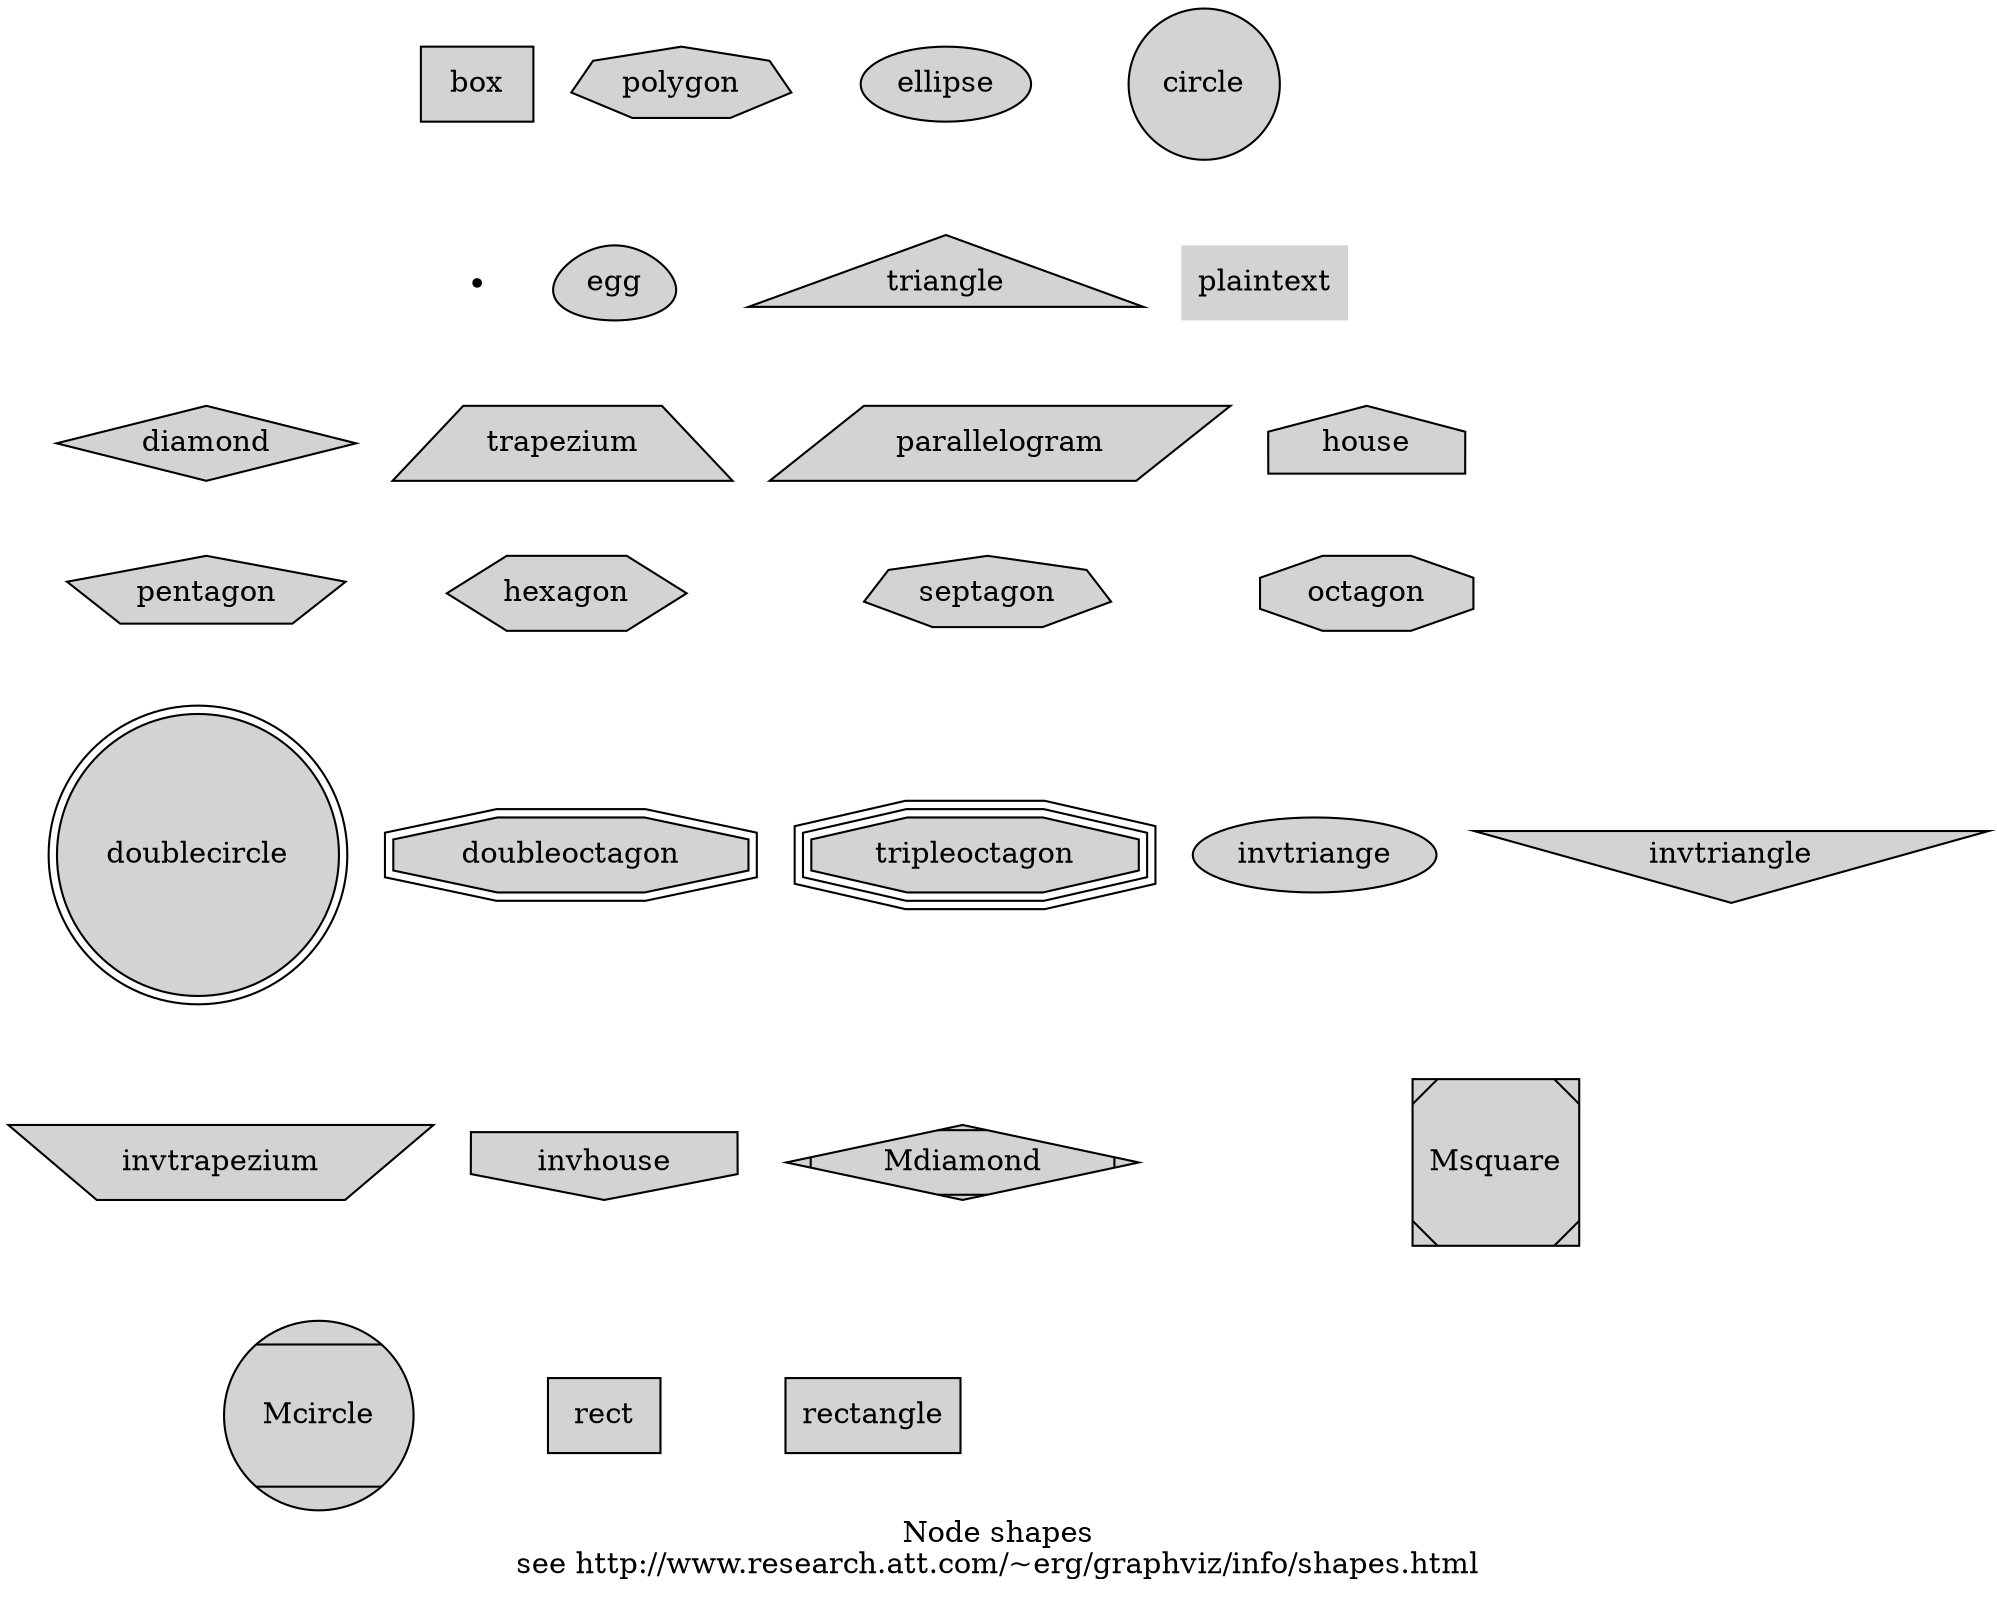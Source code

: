 digraph test {

 graph [label="Node shapes\nsee http://www.research.att.com/~erg/graphviz/info/shapes.html"];
 node [style=filled];
 edge [style=invis,dir=none];

 { graph [rank=same];
	box [shape=box];
	polygon [shape=polygon,sides=7];
	ellipse [shape=ellipse];
	circle [shape=circle];
	box -> polygon;
	polygon -> ellipse;
	ellipse -> circle;
	};
 { graph [rank=same];
	point [shape=point];
	egg [shape=egg];
	triangle [shape=triangle];
	plaintext [shape=plaintext];
	point -> egg;
	egg -> triangle;
	triangle -> plaintext;
	};
  { graph [rank=same];
	diamond [shape=diamond];
	trapezium [shape=trapezium];
	parallelogram [shape=parallelogram];
	house [shape=house];
	diamond -> trapezium;
	trapezium -> parallelogram;
	parallelogram -> house;
	};
  { graph [rank=same];
	pentagon [shape=pentagon];
	hexagon [shape=hexagon];
	septagon [shape=septagon];
	octagon [shape=octagon];
	pentagon -> hexagon;
	hexagon -> septagon;
	septagon -> octagon;
	};
  { graph [rank=same];
	doublecircle [shape=doublecircle];
	doubleoctagon [shape=doubleoctagon];
	tripleoctagon [shape=tripleoctagon];
	invtriangle [shape=invtriangle];
	doublecircle -> doubleoctagon;
	doubleoctagon -> tripleoctagon;
	tripleoctagon -> invtriange;
	};
  { graph [rank=same];
	invtrapezium [shape=invtrapezium];
	invhouse [shape=invhouse];
	Mdiamond [shape=Mdiamond];
	Msquare [shape=Msquare];
	invtrapezium -> invhouse;
	invhouse -> Mdiamond;
	Mdiamond -> Msquare;
	};
  { graph [rank=same];
	Mcircle [shape=Mcircle];
	rect [shape=rect];
	rectangle [shape=rectangle];
	Mcircle -> rect;
	rect -> rectangle;
	};

  box -> point;
  polygon -> egg;
  ellipse -> triangle;
  circle -> plaintext;

  point -> diamond;
  egg -> trapezium;
  triangle -> parallelogram;
  plaintext -> house;

  diamond -> pentagon;
  trapezium -> hexagon;
  parallelogram -> septagon;
  house -> octagon;

  pentagon -> doublecircle;
  hexagon -> doubleoctagon;
  septagon -> tripleoctagon;
  octagon -> invtriangle;

  doublecircle -> invtrapezium;
  doubleoctagon -> invhouse;
  tripleoctagon -> Mdiamond;
  invtriangle -> Msquare;

  invtrapezium -> Mcircle;
  invhouse -> rect;
  Mdiamond -> rectangle;
}

	